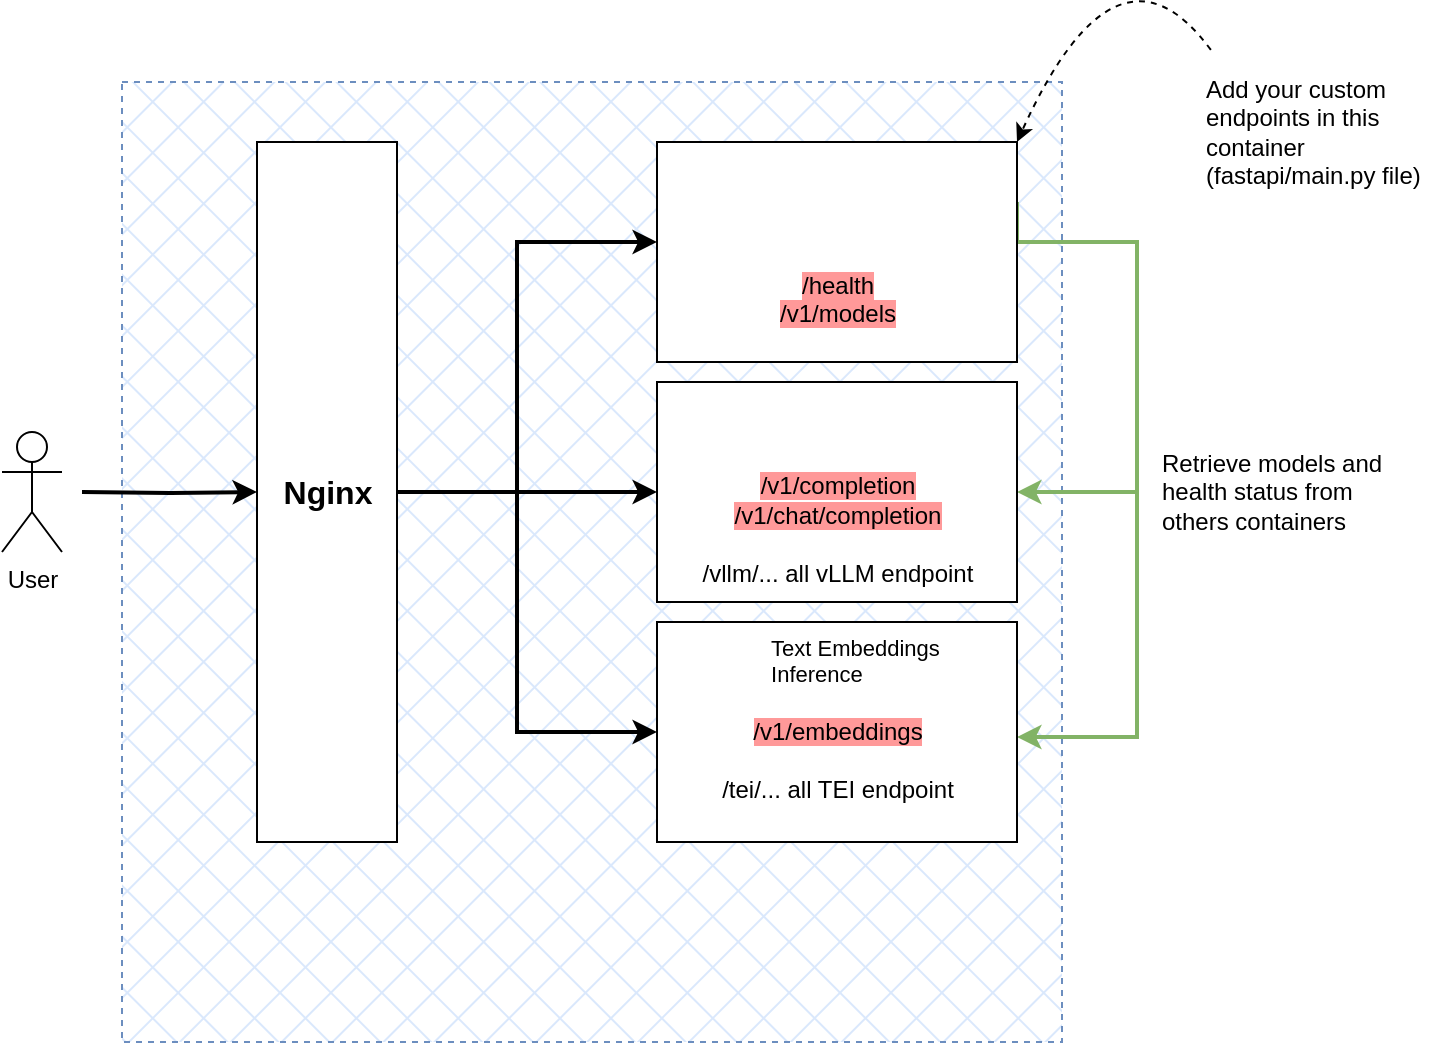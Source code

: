 <mxfile version="24.6.0" type="device">
  <diagram name="Page-1" id="HAHfEbXIoU0s_cBNGdJE">
    <mxGraphModel dx="1363" dy="2035" grid="1" gridSize="10" guides="1" tooltips="1" connect="1" arrows="1" fold="1" page="1" pageScale="1" pageWidth="827" pageHeight="1169" math="0" shadow="0">
      <root>
        <mxCell id="0" />
        <mxCell id="1" parent="0" />
        <UserObject label="" link="https://cdn.worldvectorlogo.com/logos/huggingface-2.svg" id="R043_rmgmiavJg-csq3i-28">
          <mxCell style="rounded=0;whiteSpace=wrap;html=1;fillColor=#dae8fc;dashed=1;strokeColor=#6c8ebf;gradientColor=none;fillStyle=cross-hatch;" parent="1" vertex="1">
            <mxGeometry x="80" y="-210" width="470" height="480" as="geometry" />
          </mxCell>
        </UserObject>
        <mxCell id="R043_rmgmiavJg-csq3i-1" style="edgeStyle=orthogonalEdgeStyle;rounded=0;orthogonalLoop=1;jettySize=auto;html=1;strokeWidth=2;" parent="1" source="R043_rmgmiavJg-csq3i-4" target="R043_rmgmiavJg-csq3i-7" edge="1">
          <mxGeometry relative="1" as="geometry">
            <mxPoint x="477.5" y="-80" as="targetPoint" />
            <Array as="points">
              <mxPoint x="277.5" y="-5" />
              <mxPoint x="277.5" y="-130" />
            </Array>
          </mxGeometry>
        </mxCell>
        <mxCell id="R043_rmgmiavJg-csq3i-2" style="edgeStyle=orthogonalEdgeStyle;rounded=0;orthogonalLoop=1;jettySize=auto;html=1;strokeWidth=2;" parent="1" source="R043_rmgmiavJg-csq3i-4" target="R043_rmgmiavJg-csq3i-8" edge="1">
          <mxGeometry relative="1" as="geometry" />
        </mxCell>
        <mxCell id="R043_rmgmiavJg-csq3i-3" style="edgeStyle=orthogonalEdgeStyle;rounded=0;orthogonalLoop=1;jettySize=auto;html=1;exitX=1;exitY=0.5;exitDx=0;exitDy=0;entryX=0;entryY=0.5;entryDx=0;entryDy=0;strokeWidth=2;" parent="1" source="R043_rmgmiavJg-csq3i-4" target="R043_rmgmiavJg-csq3i-9" edge="1">
          <mxGeometry relative="1" as="geometry">
            <Array as="points">
              <mxPoint x="277.5" y="-5" />
              <mxPoint x="277.5" y="115" />
            </Array>
          </mxGeometry>
        </mxCell>
        <mxCell id="R043_rmgmiavJg-csq3i-4" value="&lt;font style=&quot;font-size: 16px;&quot;&gt;&lt;b&gt;Nginx&lt;/b&gt;&lt;/font&gt;" style="rounded=0;whiteSpace=wrap;html=1;verticalAlign=middle;" parent="1" vertex="1">
          <mxGeometry x="147.5" y="-180" width="70" height="350" as="geometry" />
        </mxCell>
        <mxCell id="R043_rmgmiavJg-csq3i-5" style="edgeStyle=orthogonalEdgeStyle;rounded=0;orthogonalLoop=1;jettySize=auto;html=1;entryX=1;entryY=0.5;entryDx=0;entryDy=0;fillColor=#d5e8d4;strokeColor=#82b366;strokeWidth=2;" parent="1" source="R043_rmgmiavJg-csq3i-7" target="R043_rmgmiavJg-csq3i-8" edge="1">
          <mxGeometry relative="1" as="geometry">
            <Array as="points">
              <mxPoint x="587.5" y="-130" />
              <mxPoint x="587.5" y="-5" />
            </Array>
          </mxGeometry>
        </mxCell>
        <mxCell id="R043_rmgmiavJg-csq3i-6" style="edgeStyle=orthogonalEdgeStyle;rounded=0;orthogonalLoop=1;jettySize=auto;html=1;entryX=1;entryY=0.75;entryDx=0;entryDy=0;fillColor=#d5e8d4;strokeColor=#82b366;strokeWidth=2;" parent="1" edge="1">
          <mxGeometry relative="1" as="geometry">
            <mxPoint x="527.5" y="-150.0" as="sourcePoint" />
            <mxPoint x="527.5" y="117.46" as="targetPoint" />
            <Array as="points">
              <mxPoint x="527.5" y="-130" />
              <mxPoint x="587.5" y="-130" />
              <mxPoint x="587.5" y="118" />
            </Array>
          </mxGeometry>
        </mxCell>
        <mxCell id="R043_rmgmiavJg-csq3i-7" value="&lt;div&gt;&lt;br&gt;&lt;/div&gt;&lt;div&gt;&lt;br&gt;&lt;/div&gt;&lt;br&gt;&lt;div style=&quot;font-size: 12px;&quot;&gt;&lt;font style=&quot;font-size: 12px; background-color: rgb(255, 153, 153);&quot;&gt;/health&lt;/font&gt;&lt;/div&gt;&lt;div style=&quot;font-size: 12px;&quot;&gt;&lt;font style=&quot;font-size: 12px; background-color: rgb(255, 153, 153);&quot;&gt;/v1/models&lt;/font&gt;&lt;/div&gt;" style="rounded=0;whiteSpace=wrap;html=1;fontSize=16;verticalAlign=top;" parent="1" vertex="1">
          <mxGeometry x="347.5" y="-180" width="180" height="110" as="geometry" />
        </mxCell>
        <mxCell id="R043_rmgmiavJg-csq3i-8" value="&lt;div style=&quot;font-size: 16px;&quot;&gt;&lt;br&gt;&lt;/div&gt;&lt;div&gt;&lt;b&gt;&lt;font style=&quot;font-size: 16px;&quot;&gt;&lt;br&gt;&lt;/font&gt;&lt;/b&gt;&lt;/div&gt;&lt;div&gt;&lt;font style=&quot;font-size: 12px; background-color: rgb(255, 153, 153);&quot;&gt;/v1/completion&lt;/font&gt;&lt;/div&gt;&lt;div&gt;&lt;font style=&quot;font-size: 12px; background-color: rgb(255, 153, 153);&quot;&gt;/v1/chat/completion&lt;/font&gt;&lt;/div&gt;&lt;div&gt;&lt;font style=&quot;font-size: 12px;&quot;&gt;&lt;br&gt;&lt;/font&gt;&lt;/div&gt;&lt;div&gt;&lt;font style=&quot;font-size: 12px;&quot;&gt;/vllm/... all vLLM endpoint&lt;/font&gt;&lt;/div&gt;" style="rounded=0;whiteSpace=wrap;html=1;verticalAlign=top;" parent="1" vertex="1">
          <mxGeometry x="347.5" y="-60" width="180" height="110" as="geometry" />
        </mxCell>
        <mxCell id="R043_rmgmiavJg-csq3i-9" value="&lt;div style=&quot;text-align: left; font-size: 11px;&quot;&gt;&lt;span style=&quot;background-color: initial;&quot;&gt;&lt;font style=&quot;font-size: 11px;&quot;&gt;&lt;span style=&quot;white-space: pre;&quot;&gt;&#x9;&lt;/span&gt;Text Embeddings&amp;nbsp;&lt;/font&gt;&lt;/span&gt;&lt;/div&gt;&lt;div style=&quot;text-align: left; font-size: 11px;&quot;&gt;&lt;span style=&quot;background-color: initial;&quot;&gt;&lt;font style=&quot;font-size: 11px;&quot;&gt;&lt;span style=&quot;white-space: pre;&quot;&gt;&#x9;&lt;/span&gt;Inference&lt;/font&gt;&lt;/span&gt;&lt;/div&gt;&lt;div&gt;&lt;div&gt;&lt;br&gt;&lt;/div&gt;&lt;div&gt;&lt;font style=&quot;font-size: 12px; background-color: rgb(255, 153, 153);&quot;&gt;/v1/embeddings&lt;/font&gt;&lt;/div&gt;&lt;div&gt;&lt;font style=&quot;font-size: 12px;&quot;&gt;&lt;br&gt;&lt;/font&gt;&lt;/div&gt;&lt;div&gt;/tei/... all TEI endpoint&lt;/div&gt;&lt;/div&gt;" style="rounded=0;whiteSpace=wrap;html=1;verticalAlign=top;" parent="1" vertex="1">
          <mxGeometry x="347.5" y="60" width="180" height="110" as="geometry" />
        </mxCell>
        <mxCell id="R043_rmgmiavJg-csq3i-10" style="edgeStyle=orthogonalEdgeStyle;rounded=0;orthogonalLoop=1;jettySize=auto;html=1;entryX=0;entryY=0.5;entryDx=0;entryDy=0;strokeWidth=2;" parent="1" target="R043_rmgmiavJg-csq3i-4" edge="1">
          <mxGeometry relative="1" as="geometry">
            <mxPoint x="60" y="-5" as="sourcePoint" />
          </mxGeometry>
        </mxCell>
        <mxCell id="R043_rmgmiavJg-csq3i-11" value="User" style="shape=umlActor;verticalLabelPosition=bottom;verticalAlign=top;html=1;outlineConnect=0;" parent="1" vertex="1">
          <mxGeometry x="20" y="-35" width="30" height="60" as="geometry" />
        </mxCell>
        <mxCell id="R043_rmgmiavJg-csq3i-12" value="Retrieve models and health status from others containers" style="text;html=1;align=left;verticalAlign=middle;whiteSpace=wrap;rounded=0;fillColor=none;strokeColor=none;" parent="1" vertex="1">
          <mxGeometry x="597.5" y="-45" width="120" height="80" as="geometry" />
        </mxCell>
        <mxCell id="R043_rmgmiavJg-csq3i-13" value="" style="curved=1;endArrow=classic;html=1;rounded=0;entryX=1;entryY=0;entryDx=0;entryDy=0;dashed=1;exitX=0.037;exitY=-0.086;exitDx=0;exitDy=0;exitPerimeter=0;" parent="1" source="R043_rmgmiavJg-csq3i-14" target="R043_rmgmiavJg-csq3i-7" edge="1">
          <mxGeometry width="50" height="50" relative="1" as="geometry">
            <mxPoint x="617.5" y="-240" as="sourcePoint" />
            <mxPoint x="577.5" y="-270" as="targetPoint" />
            <Array as="points">
              <mxPoint x="577.5" y="-290" />
            </Array>
          </mxGeometry>
        </mxCell>
        <mxCell id="R043_rmgmiavJg-csq3i-14" value="Add your custom endpoints in this container (fastapi/main.py file)" style="text;html=1;align=left;verticalAlign=middle;whiteSpace=wrap;rounded=0;" parent="1" vertex="1">
          <mxGeometry x="620" y="-220" width="120" height="70" as="geometry" />
        </mxCell>
        <mxCell id="R043_rmgmiavJg-csq3i-32" value="" style="shape=image;verticalLabelPosition=bottom;labelBackgroundColor=default;verticalAlign=top;aspect=fixed;imageAspect=0;image=https://d1q6f0aelx0por.cloudfront.net/product-logos/644d2f15-c5db-4731-a353-ace6235841fa-registry.png;" parent="1" vertex="1">
          <mxGeometry x="470" y="190" width="80" height="80" as="geometry" />
        </mxCell>
        <mxCell id="R043_rmgmiavJg-csq3i-33" value="" style="shape=image;verticalLabelPosition=bottom;labelBackgroundColor=default;verticalAlign=top;aspect=fixed;imageAspect=0;image=https://raw.githubusercontent.com/vllm-project/vllm/main/docs/source/assets/logos/vllm-logo-text-light.png;" parent="1" vertex="1">
          <mxGeometry x="402.61" y="-55" width="69.77" height="20" as="geometry" />
        </mxCell>
        <mxCell id="R043_rmgmiavJg-csq3i-34" value="" style="shape=image;verticalLabelPosition=bottom;labelBackgroundColor=default;verticalAlign=top;aspect=fixed;imageAspect=0;image=https://fastapi.tiangolo.com/img/logo-margin/logo-teal.png;" parent="1" vertex="1">
          <mxGeometry x="393.89" y="-180" width="83.25" height="30" as="geometry" />
        </mxCell>
        <mxCell id="C3qktDFLKrAZaUw1Z3Lu-1" value="" style="shape=image;verticalLabelPosition=bottom;labelBackgroundColor=default;verticalAlign=top;aspect=fixed;imageAspect=0;image=https://seeklogo.com/images/H/hugging-face-icon-logo-48117F3DCE-seeklogo.com.png;" vertex="1" parent="1">
          <mxGeometry x="377" y="68" width="25" height="23.25" as="geometry" />
        </mxCell>
      </root>
    </mxGraphModel>
  </diagram>
</mxfile>
